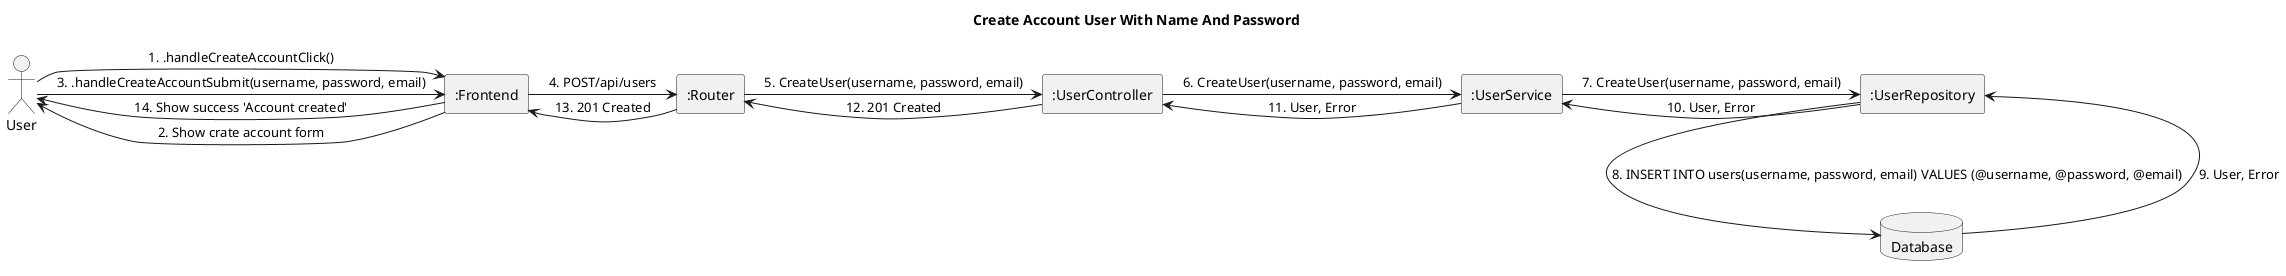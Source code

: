 @startuml
title Create Account User With Name And Password
actor User
skinparam linestyle ortho
rectangle ":Frontend" as frontend
rectangle ":Router" as router
rectangle ":UserService" as userService
rectangle ":UserController" as userController
rectangle ":UserRepository" as userRepository

database Database

User -right-> frontend: 1. .handleCreateAccountClick()
frontend -left-> User: 2. Show crate account form
User -right-> frontend: 3. .handleCreateAccountSubmit(username, password, email)

frontend -right-> router: 4. POST/api/users

router -right-> userController: 5. CreateUser(username, password, email)
userController -right-> userService: 6. CreateUser(username, password, email)
userService -right-> userRepository: 7. CreateUser(username, password, email)
userRepository -down-> Database: 8. INSERT INTO users(username, password, email) VALUES (@username, @password, @email)

Database -up-> userRepository: 9. User, Error
userRepository -left-> userService: 10. User, Error
userService -left->userController: 11. User, Error

userController -left-> router: 12. 201 Created
router -left-> frontend: 13. 201 Created

frontend -left-> User: 14. Show success 'Account created'
@enduml